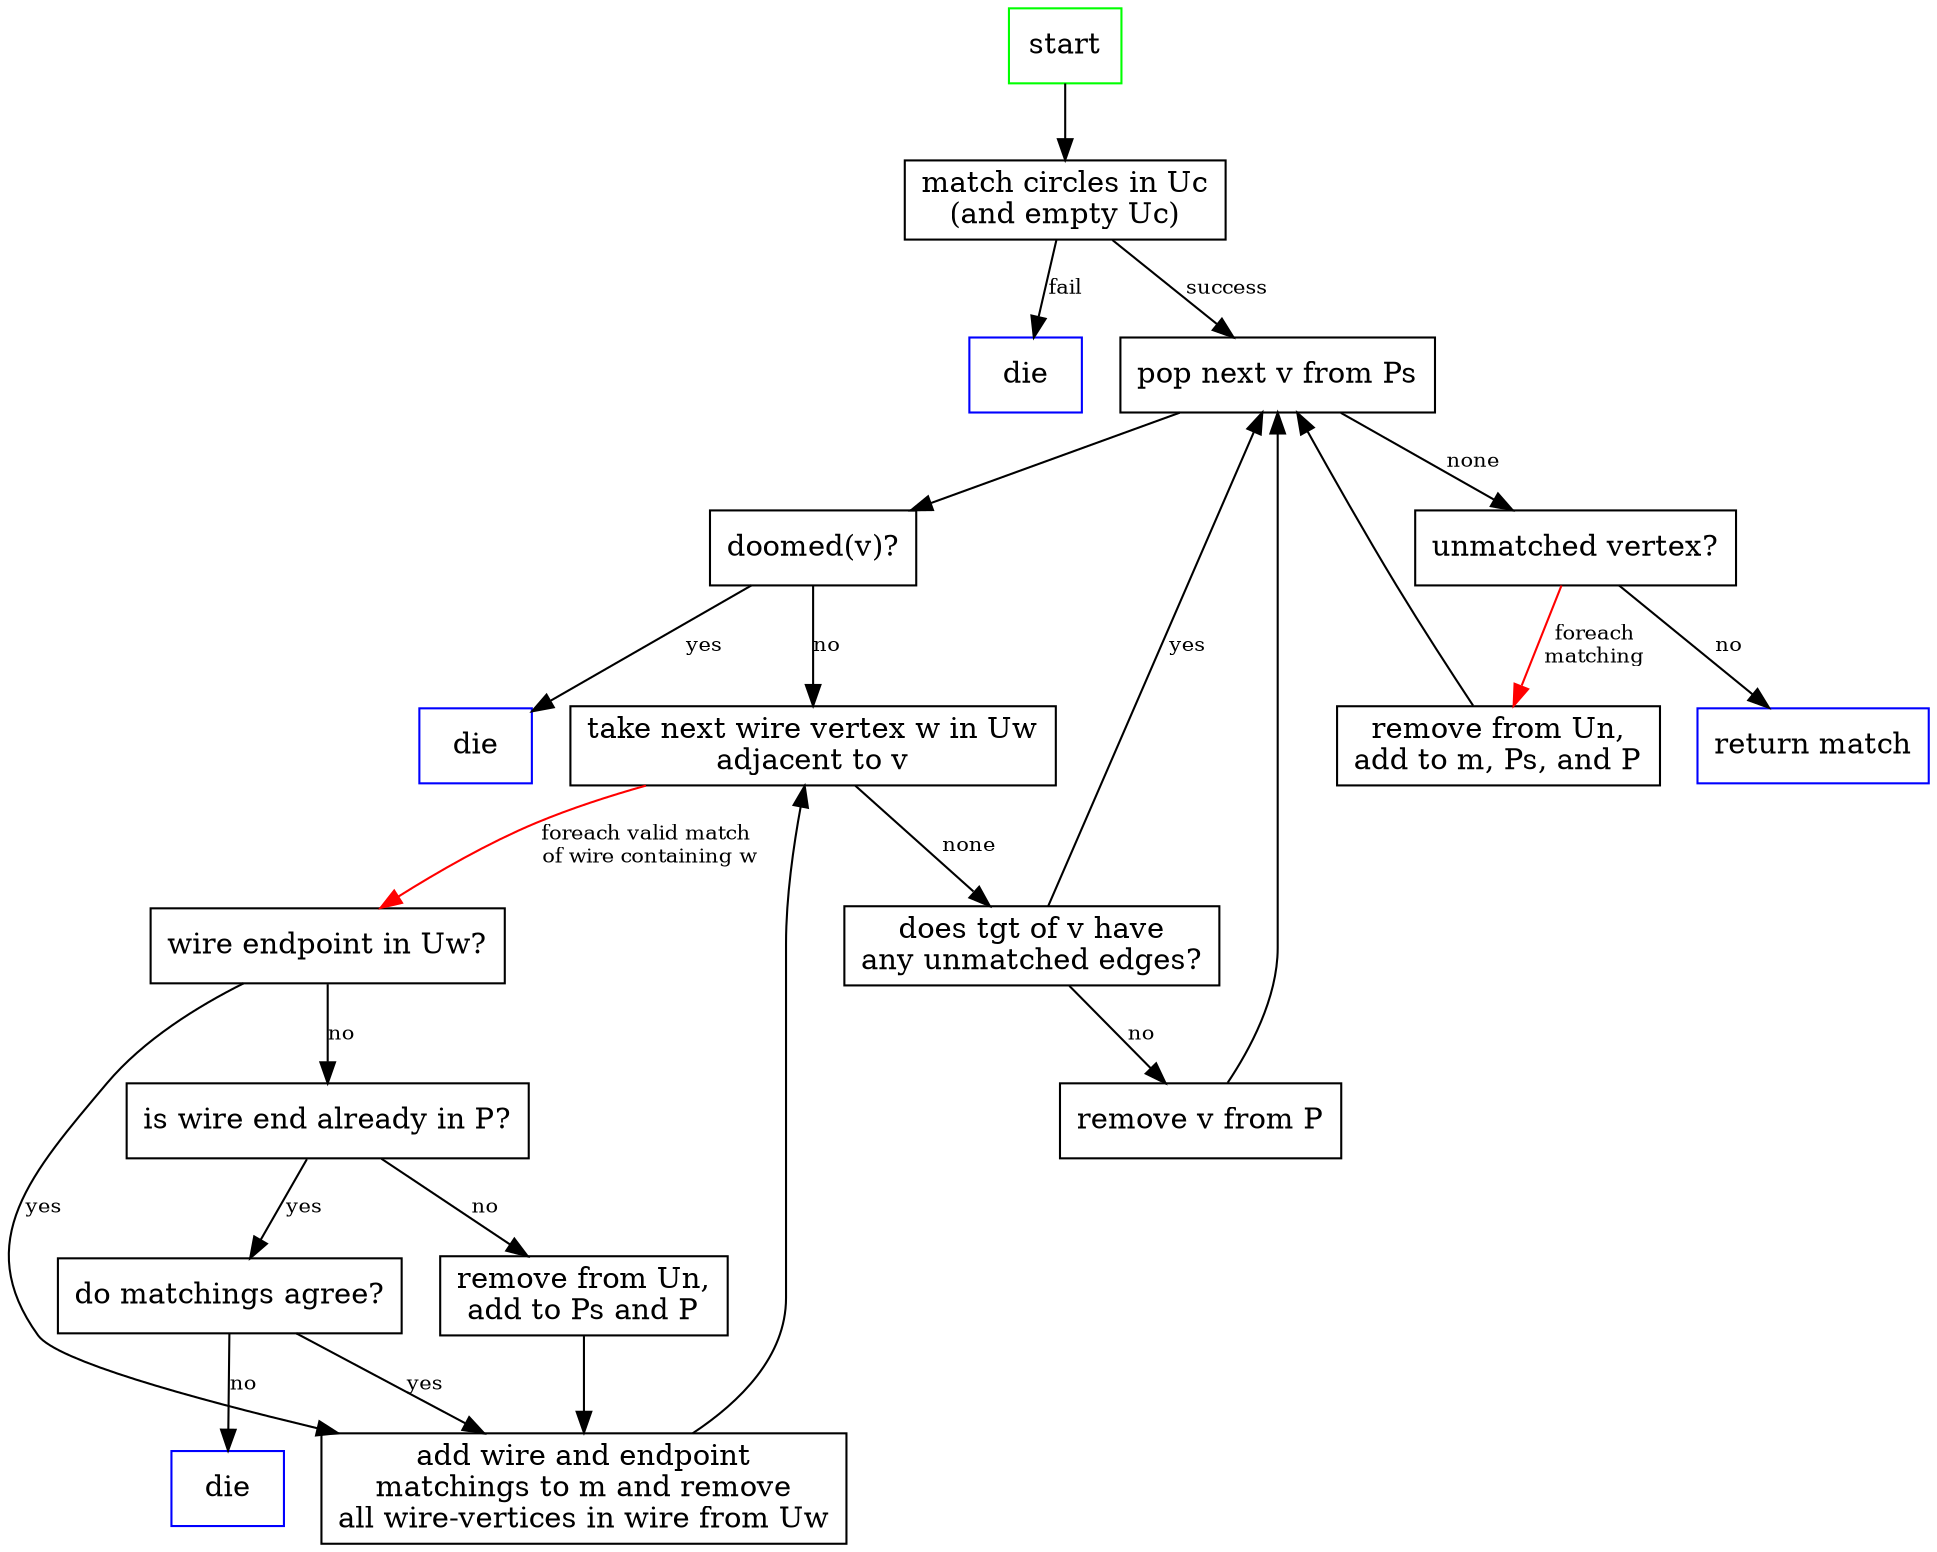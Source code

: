 digraph {
    node [shape=box]
    edge [fontsize=10]
    start [color=green]
    circles [label="match circles in Uc\n(and empty Uc)"]
    die0 [label=die,color=blue]
    scheduledpm [label="pop next v from Ps"]
    doomed [label="doomed(v)?"]
    die1 [label=die,color=blue]
    nextnhd [label="take next wire vertex w in Uw\nadjacent to v"]
    addwiretomatch [label="add wire and endpoint\nmatchings to m and remove\nall wire-vertices in wire from Uw"]
    wireend [label="wire endpoint in Uw?"]
    wireendpm [label="is wire end already in P?"]
    matchagree [label="do matchings agree?"]
    die2 [label=die,color=blue]
    markpm [label="remove from Un,\nadd to Ps and P"]
    unmatchedtargnhd [label="does tgt of v have\nany unmatched edges?"]
    complete [label="remove v from P"]
    unmatched [label="unmatched vertex?"]
    markpm2 [label="remove from Un,\nadd to m, Ps, and P"]
    done [color=blue,label="return match"]
    
    start -> circles
    circles -> die0 [label=fail]
    circles -> scheduledpm [label=success]
    scheduledpm -> doomed
    doomed -> die1 [label=yes]
    doomed -> nextnhd [label=no]
    nextnhd -> wireend [label="foreach valid match\n of wire containing w",color=red]
    wireend -> wireendpm [label=no]
    wireend -> addwiretomatch [label=yes]
    wireendpm -> matchagree [label=yes]
    matchagree -> die2 [label=no]
    matchagree -> addwiretomatch [label=yes]
    wireendpm -> markpm [label=no]
    markpm -> addwiretomatch
    addwiretomatch -> nextnhd
    nextnhd -> unmatchedtargnhd [label=none]
    unmatchedtargnhd -> complete [label=no]
    unmatchedtargnhd -> scheduledpm [label=yes]
    complete -> scheduledpm
    scheduledpm -> unmatched [label=none]
    unmatched -> done [label=no]
    unmatched -> markpm2 [label="foreach\nmatching",color=red]
    markpm2 -> scheduledpm
}
